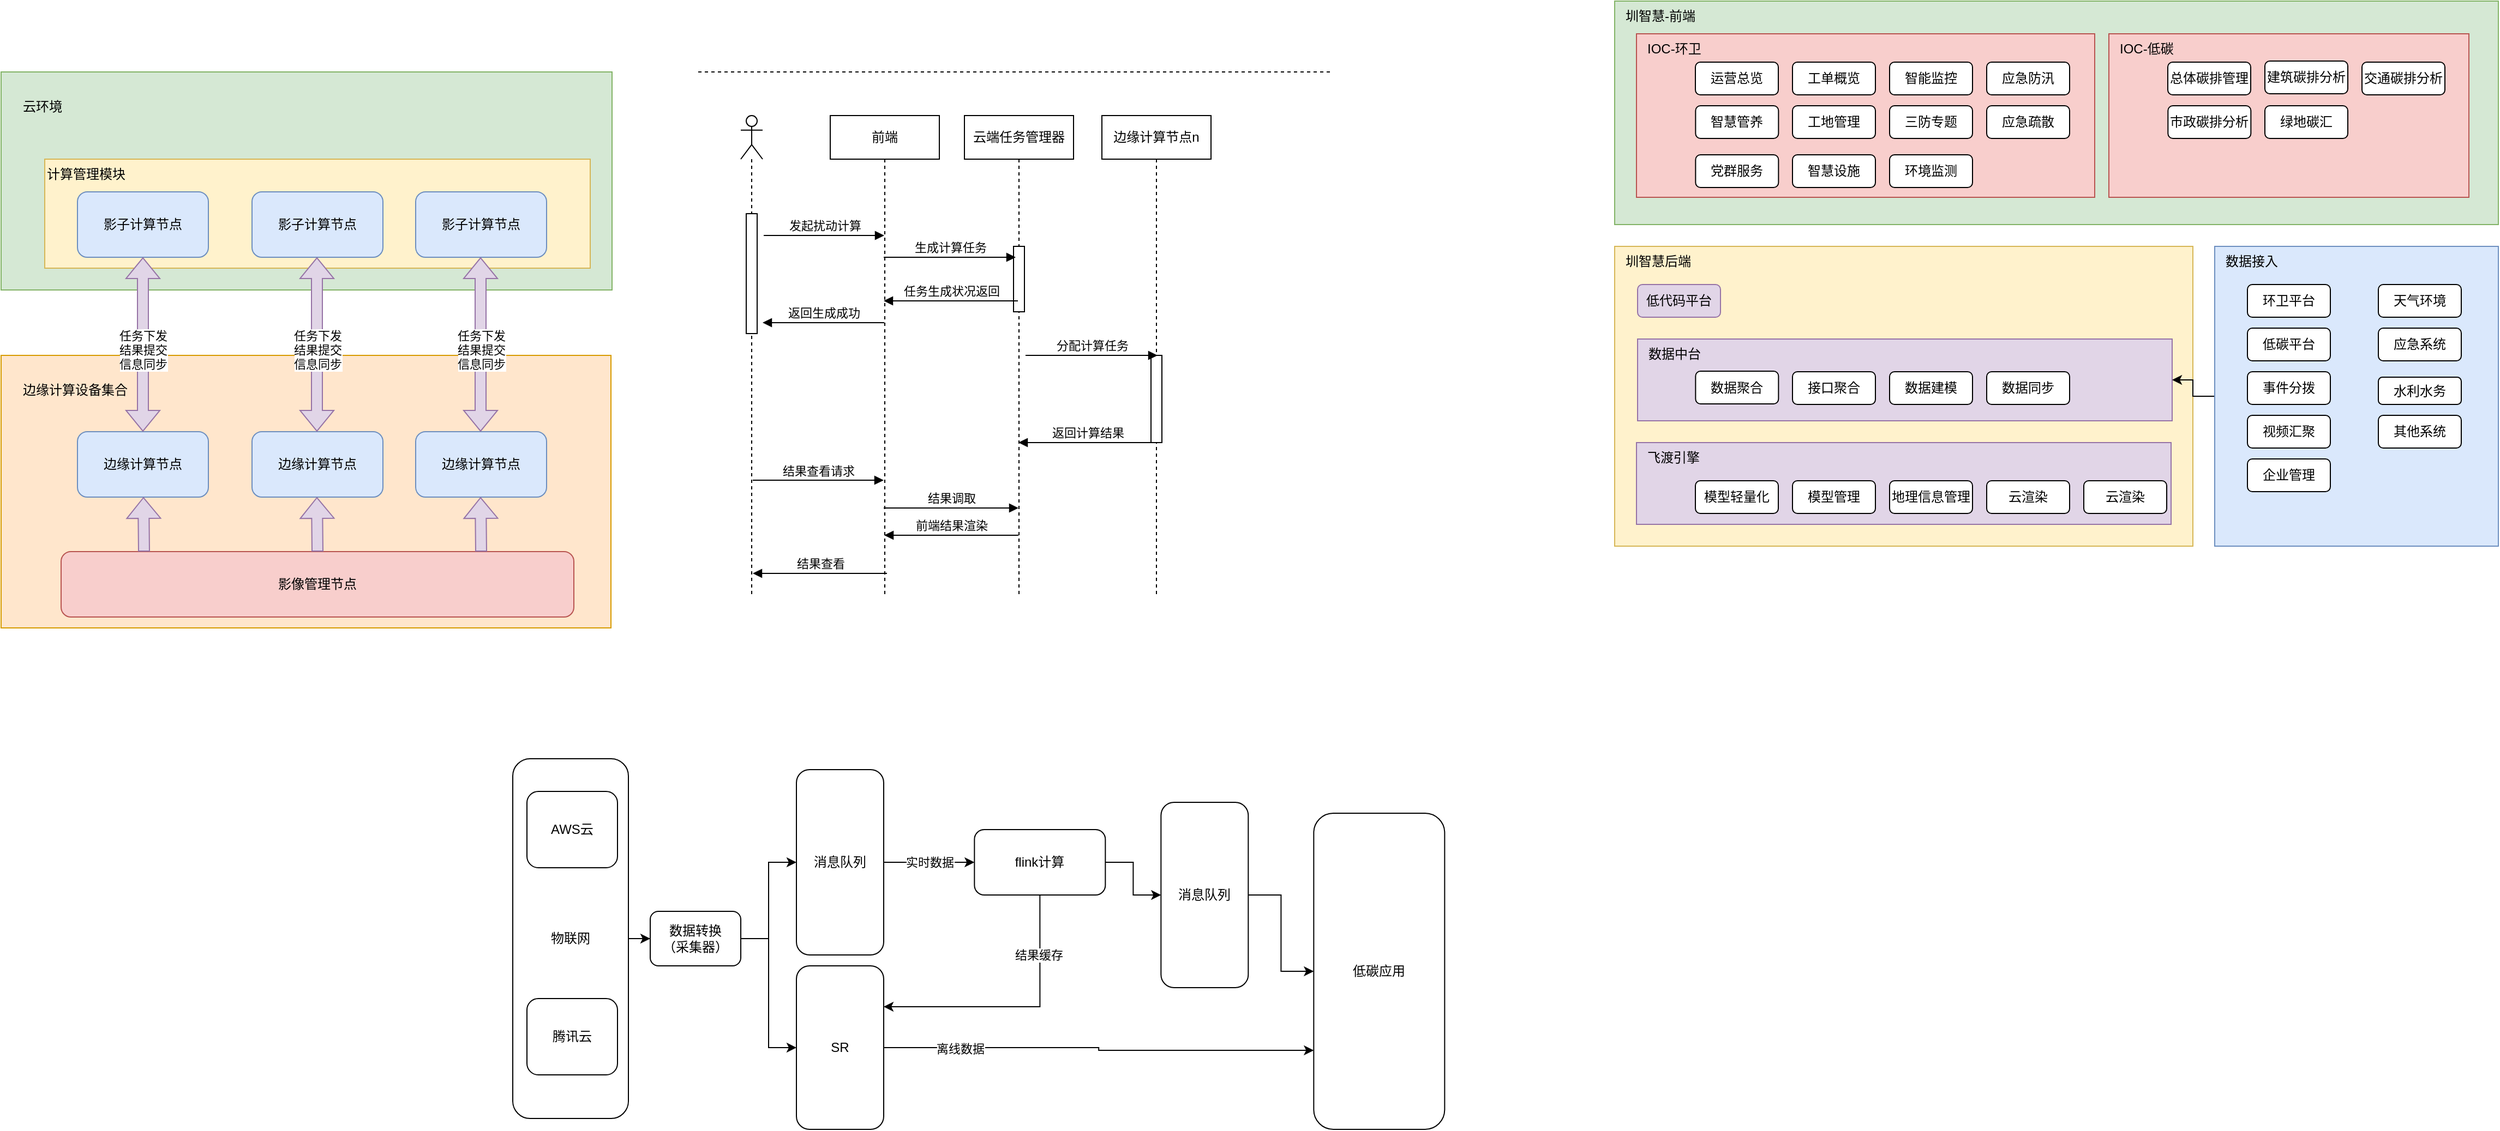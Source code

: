 <mxfile version="22.0.4" type="github">
  <diagram name="第 1 页" id="qO63Ez1emeR1Fj4lNttb">
    <mxGraphModel dx="1186" dy="729" grid="1" gridSize="10" guides="1" tooltips="1" connect="1" arrows="1" fold="1" page="1" pageScale="1" pageWidth="827" pageHeight="1169" math="1" shadow="0">
      <root>
        <mxCell id="0" />
        <mxCell id="1" parent="0" />
        <mxCell id="egavwRmLQPbvetfOZlf4-8" value="边缘计算设备集合" style="rounded=0;whiteSpace=wrap;html=1;verticalAlign=top;align=left;spacing=20;fillColor=#ffe6cc;strokeColor=#d79b00;" vertex="1" parent="1">
          <mxGeometry x="121" y="420" width="559" height="250" as="geometry" />
        </mxCell>
        <mxCell id="egavwRmLQPbvetfOZlf4-2" value="云环境" style="rounded=0;whiteSpace=wrap;html=1;horizontal=1;verticalAlign=top;align=left;spacing=20;fillColor=#d5e8d4;strokeColor=#82b366;" vertex="1" parent="1">
          <mxGeometry x="121" y="160" width="560" height="200" as="geometry" />
        </mxCell>
        <mxCell id="egavwRmLQPbvetfOZlf4-6" value="计算管理模块" style="rounded=0;whiteSpace=wrap;html=1;fillColor=#fff2cc;strokeColor=#d6b656;horizontal=1;verticalAlign=top;align=left;" vertex="1" parent="1">
          <mxGeometry x="161" y="240" width="500" height="100" as="geometry" />
        </mxCell>
        <mxCell id="egavwRmLQPbvetfOZlf4-3" value="影子计算节点" style="rounded=1;whiteSpace=wrap;html=1;fillColor=#dae8fc;strokeColor=#6c8ebf;" vertex="1" parent="1">
          <mxGeometry x="191" y="270" width="120" height="60" as="geometry" />
        </mxCell>
        <mxCell id="egavwRmLQPbvetfOZlf4-4" value="影子计算节点" style="rounded=1;whiteSpace=wrap;html=1;fillColor=#dae8fc;strokeColor=#6c8ebf;" vertex="1" parent="1">
          <mxGeometry x="351" y="270" width="120" height="60" as="geometry" />
        </mxCell>
        <mxCell id="egavwRmLQPbvetfOZlf4-5" value="影子计算节点" style="rounded=1;whiteSpace=wrap;html=1;fillColor=#dae8fc;strokeColor=#6c8ebf;" vertex="1" parent="1">
          <mxGeometry x="501" y="270" width="120" height="60" as="geometry" />
        </mxCell>
        <mxCell id="egavwRmLQPbvetfOZlf4-7" value="边缘计算节点" style="rounded=1;whiteSpace=wrap;html=1;fillColor=#dae8fc;strokeColor=#6c8ebf;" vertex="1" parent="1">
          <mxGeometry x="191" y="490" width="120" height="60" as="geometry" />
        </mxCell>
        <mxCell id="egavwRmLQPbvetfOZlf4-9" value="边缘计算节点" style="rounded=1;whiteSpace=wrap;html=1;fillColor=#dae8fc;strokeColor=#6c8ebf;" vertex="1" parent="1">
          <mxGeometry x="351" y="490" width="120" height="60" as="geometry" />
        </mxCell>
        <mxCell id="egavwRmLQPbvetfOZlf4-10" value="" style="shape=flexArrow;endArrow=classic;startArrow=classic;html=1;rounded=0;entryX=0.5;entryY=1;entryDx=0;entryDy=0;fillColor=#e1d5e7;strokeColor=#9673a6;" edge="1" parent="1" source="egavwRmLQPbvetfOZlf4-7" target="egavwRmLQPbvetfOZlf4-3">
          <mxGeometry width="100" height="100" relative="1" as="geometry">
            <mxPoint x="211" y="480" as="sourcePoint" />
            <mxPoint x="311" y="380" as="targetPoint" />
          </mxGeometry>
        </mxCell>
        <mxCell id="egavwRmLQPbvetfOZlf4-11" value="任务下发&lt;br&gt;结果提交&lt;br&gt;信息同步" style="edgeLabel;html=1;align=center;verticalAlign=middle;resizable=0;points=[];" vertex="1" connectable="0" parent="egavwRmLQPbvetfOZlf4-10">
          <mxGeometry x="-0.062" relative="1" as="geometry">
            <mxPoint as="offset" />
          </mxGeometry>
        </mxCell>
        <mxCell id="egavwRmLQPbvetfOZlf4-12" value="" style="shape=flexArrow;endArrow=classic;startArrow=classic;html=1;rounded=0;entryX=0.5;entryY=1;entryDx=0;entryDy=0;fillColor=#e1d5e7;strokeColor=#9673a6;" edge="1" parent="1">
          <mxGeometry width="100" height="100" relative="1" as="geometry">
            <mxPoint x="410.5" y="490" as="sourcePoint" />
            <mxPoint x="410.5" y="330" as="targetPoint" />
          </mxGeometry>
        </mxCell>
        <mxCell id="egavwRmLQPbvetfOZlf4-13" value="&lt;span style=&quot;color: rgb(0, 0, 0); font-family: Helvetica; font-size: 11px; font-style: normal; font-variant-ligatures: normal; font-variant-caps: normal; font-weight: 400; letter-spacing: normal; orphans: 2; text-align: center; text-indent: 0px; text-transform: none; widows: 2; word-spacing: 0px; -webkit-text-stroke-width: 0px; background-color: rgb(255, 255, 255); text-decoration-thickness: initial; text-decoration-style: initial; text-decoration-color: initial; float: none; display: inline !important;&quot;&gt;任务下发&lt;/span&gt;&lt;br style=&quot;border-color: var(--border-color); color: rgb(0, 0, 0); font-family: Helvetica; font-size: 11px; font-style: normal; font-variant-ligatures: normal; font-variant-caps: normal; font-weight: 400; letter-spacing: normal; orphans: 2; text-align: center; text-indent: 0px; text-transform: none; widows: 2; word-spacing: 0px; -webkit-text-stroke-width: 0px; text-decoration-thickness: initial; text-decoration-style: initial; text-decoration-color: initial;&quot;&gt;&lt;span style=&quot;color: rgb(0, 0, 0); font-family: Helvetica; font-size: 11px; font-style: normal; font-variant-ligatures: normal; font-variant-caps: normal; font-weight: 400; letter-spacing: normal; orphans: 2; text-align: center; text-indent: 0px; text-transform: none; widows: 2; word-spacing: 0px; -webkit-text-stroke-width: 0px; background-color: rgb(255, 255, 255); text-decoration-thickness: initial; text-decoration-style: initial; text-decoration-color: initial; float: none; display: inline !important;&quot;&gt;结果提交&lt;/span&gt;&lt;br style=&quot;border-color: var(--border-color); color: rgb(0, 0, 0); font-family: Helvetica; font-size: 11px; font-style: normal; font-variant-ligatures: normal; font-variant-caps: normal; font-weight: 400; letter-spacing: normal; orphans: 2; text-align: center; text-indent: 0px; text-transform: none; widows: 2; word-spacing: 0px; -webkit-text-stroke-width: 0px; text-decoration-thickness: initial; text-decoration-style: initial; text-decoration-color: initial;&quot;&gt;&lt;span style=&quot;color: rgb(0, 0, 0); font-family: Helvetica; font-size: 11px; font-style: normal; font-variant-ligatures: normal; font-variant-caps: normal; font-weight: 400; letter-spacing: normal; orphans: 2; text-align: center; text-indent: 0px; text-transform: none; widows: 2; word-spacing: 0px; -webkit-text-stroke-width: 0px; background-color: rgb(255, 255, 255); text-decoration-thickness: initial; text-decoration-style: initial; text-decoration-color: initial; float: none; display: inline !important;&quot;&gt;信息同步&lt;/span&gt;" style="edgeLabel;html=1;align=center;verticalAlign=middle;resizable=0;points=[];" vertex="1" connectable="0" parent="egavwRmLQPbvetfOZlf4-12">
          <mxGeometry x="-0.062" relative="1" as="geometry">
            <mxPoint as="offset" />
          </mxGeometry>
        </mxCell>
        <mxCell id="egavwRmLQPbvetfOZlf4-15" value="边缘计算节点" style="rounded=1;whiteSpace=wrap;html=1;fillColor=#dae8fc;strokeColor=#6c8ebf;" vertex="1" parent="1">
          <mxGeometry x="501" y="490" width="120" height="60" as="geometry" />
        </mxCell>
        <mxCell id="egavwRmLQPbvetfOZlf4-16" value="" style="shape=flexArrow;endArrow=classic;startArrow=classic;html=1;rounded=0;entryX=0.5;entryY=1;entryDx=0;entryDy=0;fillColor=#e1d5e7;strokeColor=#9673a6;" edge="1" parent="1">
          <mxGeometry width="100" height="100" relative="1" as="geometry">
            <mxPoint x="560.5" y="490" as="sourcePoint" />
            <mxPoint x="560.5" y="330" as="targetPoint" />
          </mxGeometry>
        </mxCell>
        <mxCell id="egavwRmLQPbvetfOZlf4-17" value="&lt;span style=&quot;color: rgb(0, 0, 0); font-family: Helvetica; font-size: 11px; font-style: normal; font-variant-ligatures: normal; font-variant-caps: normal; font-weight: 400; letter-spacing: normal; orphans: 2; text-align: center; text-indent: 0px; text-transform: none; widows: 2; word-spacing: 0px; -webkit-text-stroke-width: 0px; background-color: rgb(255, 255, 255); text-decoration-thickness: initial; text-decoration-style: initial; text-decoration-color: initial; float: none; display: inline !important;&quot;&gt;任务下发&lt;/span&gt;&lt;br style=&quot;border-color: var(--border-color); color: rgb(0, 0, 0); font-family: Helvetica; font-size: 11px; font-style: normal; font-variant-ligatures: normal; font-variant-caps: normal; font-weight: 400; letter-spacing: normal; orphans: 2; text-align: center; text-indent: 0px; text-transform: none; widows: 2; word-spacing: 0px; -webkit-text-stroke-width: 0px; text-decoration-thickness: initial; text-decoration-style: initial; text-decoration-color: initial;&quot;&gt;&lt;span style=&quot;color: rgb(0, 0, 0); font-family: Helvetica; font-size: 11px; font-style: normal; font-variant-ligatures: normal; font-variant-caps: normal; font-weight: 400; letter-spacing: normal; orphans: 2; text-align: center; text-indent: 0px; text-transform: none; widows: 2; word-spacing: 0px; -webkit-text-stroke-width: 0px; background-color: rgb(255, 255, 255); text-decoration-thickness: initial; text-decoration-style: initial; text-decoration-color: initial; float: none; display: inline !important;&quot;&gt;结果提交&lt;/span&gt;&lt;br style=&quot;border-color: var(--border-color); color: rgb(0, 0, 0); font-family: Helvetica; font-size: 11px; font-style: normal; font-variant-ligatures: normal; font-variant-caps: normal; font-weight: 400; letter-spacing: normal; orphans: 2; text-align: center; text-indent: 0px; text-transform: none; widows: 2; word-spacing: 0px; -webkit-text-stroke-width: 0px; text-decoration-thickness: initial; text-decoration-style: initial; text-decoration-color: initial;&quot;&gt;&lt;span style=&quot;color: rgb(0, 0, 0); font-family: Helvetica; font-size: 11px; font-style: normal; font-variant-ligatures: normal; font-variant-caps: normal; font-weight: 400; letter-spacing: normal; orphans: 2; text-align: center; text-indent: 0px; text-transform: none; widows: 2; word-spacing: 0px; -webkit-text-stroke-width: 0px; background-color: rgb(255, 255, 255); text-decoration-thickness: initial; text-decoration-style: initial; text-decoration-color: initial; float: none; display: inline !important;&quot;&gt;信息同步&lt;/span&gt;" style="edgeLabel;html=1;align=center;verticalAlign=middle;resizable=0;points=[];" vertex="1" connectable="0" parent="egavwRmLQPbvetfOZlf4-16">
          <mxGeometry x="-0.062" relative="1" as="geometry">
            <mxPoint as="offset" />
          </mxGeometry>
        </mxCell>
        <mxCell id="egavwRmLQPbvetfOZlf4-18" value="影像管理节点" style="rounded=1;whiteSpace=wrap;html=1;fillColor=#f8cecc;strokeColor=#b85450;" vertex="1" parent="1">
          <mxGeometry x="176" y="600" width="470" height="60" as="geometry" />
        </mxCell>
        <mxCell id="egavwRmLQPbvetfOZlf4-20" value="" style="shape=flexArrow;endArrow=classic;html=1;rounded=0;entryX=0.5;entryY=1;entryDx=0;entryDy=0;fillColor=#e1d5e7;strokeColor=#9673a6;" edge="1" parent="1">
          <mxGeometry width="50" height="50" relative="1" as="geometry">
            <mxPoint x="252" y="600" as="sourcePoint" />
            <mxPoint x="251.5" y="550" as="targetPoint" />
          </mxGeometry>
        </mxCell>
        <mxCell id="egavwRmLQPbvetfOZlf4-21" value="" style="shape=flexArrow;endArrow=classic;html=1;rounded=0;entryX=0.5;entryY=1;entryDx=0;entryDy=0;fillColor=#e1d5e7;strokeColor=#9673a6;" edge="1" parent="1">
          <mxGeometry width="50" height="50" relative="1" as="geometry">
            <mxPoint x="411" y="600" as="sourcePoint" />
            <mxPoint x="410.5" y="550" as="targetPoint" />
          </mxGeometry>
        </mxCell>
        <mxCell id="egavwRmLQPbvetfOZlf4-24" value="" style="shape=flexArrow;endArrow=classic;html=1;rounded=0;entryX=0.5;entryY=1;entryDx=0;entryDy=0;fillColor=#e1d5e7;strokeColor=#9673a6;" edge="1" parent="1">
          <mxGeometry width="50" height="50" relative="1" as="geometry">
            <mxPoint x="561" y="600" as="sourcePoint" />
            <mxPoint x="560.5" y="550" as="targetPoint" />
          </mxGeometry>
        </mxCell>
        <mxCell id="egavwRmLQPbvetfOZlf4-25" value="" style="endArrow=none;dashed=1;html=1;rounded=0;" edge="1" parent="1">
          <mxGeometry width="50" height="50" relative="1" as="geometry">
            <mxPoint x="760" y="160" as="sourcePoint" />
            <mxPoint x="1340" y="160" as="targetPoint" />
          </mxGeometry>
        </mxCell>
        <mxCell id="egavwRmLQPbvetfOZlf4-31" value="" style="shape=umlLifeline;perimeter=lifelinePerimeter;whiteSpace=wrap;html=1;container=1;dropTarget=0;collapsible=0;recursiveResize=0;outlineConnect=0;portConstraint=eastwest;newEdgeStyle={&quot;curved&quot;:0,&quot;rounded&quot;:0};participant=umlActor;size=40;" vertex="1" parent="1">
          <mxGeometry x="799" y="200" width="20" height="440" as="geometry" />
        </mxCell>
        <mxCell id="egavwRmLQPbvetfOZlf4-40" value="" style="html=1;points=[[0,0,0,0,5],[0,1,0,0,-5],[1,0,0,0,5],[1,1,0,0,-5]];perimeter=orthogonalPerimeter;outlineConnect=0;targetShapes=umlLifeline;portConstraint=eastwest;newEdgeStyle={&quot;curved&quot;:0,&quot;rounded&quot;:0};" vertex="1" parent="egavwRmLQPbvetfOZlf4-31">
          <mxGeometry x="5" y="90" width="10" height="110" as="geometry" />
        </mxCell>
        <mxCell id="egavwRmLQPbvetfOZlf4-32" value="云端任务管理器" style="shape=umlLifeline;perimeter=lifelinePerimeter;whiteSpace=wrap;html=1;container=1;dropTarget=0;collapsible=0;recursiveResize=0;outlineConnect=0;portConstraint=eastwest;newEdgeStyle={&quot;curved&quot;:0,&quot;rounded&quot;:0};" vertex="1" parent="1">
          <mxGeometry x="1004" y="200" width="100" height="440" as="geometry" />
        </mxCell>
        <mxCell id="egavwRmLQPbvetfOZlf4-45" value="" style="html=1;points=[[0,0,0,0,5],[0,1,0,0,-5],[1,0,0,0,5],[1,1,0,0,-5]];perimeter=orthogonalPerimeter;outlineConnect=0;targetShapes=umlLifeline;portConstraint=eastwest;newEdgeStyle={&quot;curved&quot;:0,&quot;rounded&quot;:0};" vertex="1" parent="egavwRmLQPbvetfOZlf4-32">
          <mxGeometry x="45" y="120" width="10" height="60" as="geometry" />
        </mxCell>
        <mxCell id="egavwRmLQPbvetfOZlf4-33" value="边缘计算节点n" style="shape=umlLifeline;perimeter=lifelinePerimeter;whiteSpace=wrap;html=1;container=1;dropTarget=0;collapsible=0;recursiveResize=0;outlineConnect=0;portConstraint=eastwest;newEdgeStyle={&quot;curved&quot;:0,&quot;rounded&quot;:0};" vertex="1" parent="1">
          <mxGeometry x="1130" y="200" width="100" height="440" as="geometry" />
        </mxCell>
        <mxCell id="egavwRmLQPbvetfOZlf4-47" value="" style="html=1;points=[[0,0,0,0,5],[0,1,0,0,-5],[1,0,0,0,5],[1,1,0,0,-5]];perimeter=orthogonalPerimeter;outlineConnect=0;targetShapes=umlLifeline;portConstraint=eastwest;newEdgeStyle={&quot;curved&quot;:0,&quot;rounded&quot;:0};" vertex="1" parent="egavwRmLQPbvetfOZlf4-33">
          <mxGeometry x="45" y="220" width="10" height="80" as="geometry" />
        </mxCell>
        <mxCell id="egavwRmLQPbvetfOZlf4-34" value="前端" style="shape=umlLifeline;perimeter=lifelinePerimeter;whiteSpace=wrap;html=1;container=1;dropTarget=0;collapsible=0;recursiveResize=0;outlineConnect=0;portConstraint=eastwest;newEdgeStyle={&quot;curved&quot;:0,&quot;rounded&quot;:0};" vertex="1" parent="1">
          <mxGeometry x="881" y="200" width="100" height="440" as="geometry" />
        </mxCell>
        <mxCell id="egavwRmLQPbvetfOZlf4-41" value="发起扰动计算" style="html=1;verticalAlign=bottom;endArrow=block;curved=0;rounded=0;" edge="1" parent="1" target="egavwRmLQPbvetfOZlf4-34">
          <mxGeometry width="80" relative="1" as="geometry">
            <mxPoint x="820" y="310" as="sourcePoint" />
            <mxPoint x="890" y="310" as="targetPoint" />
          </mxGeometry>
        </mxCell>
        <mxCell id="egavwRmLQPbvetfOZlf4-42" value="生成计算任务" style="html=1;verticalAlign=bottom;endArrow=block;curved=0;rounded=0;" edge="1" parent="1">
          <mxGeometry width="80" relative="1" as="geometry">
            <mxPoint x="930" y="330" as="sourcePoint" />
            <mxPoint x="1051" y="330" as="targetPoint" />
          </mxGeometry>
        </mxCell>
        <mxCell id="egavwRmLQPbvetfOZlf4-43" value="分配计算任务" style="html=1;verticalAlign=bottom;endArrow=block;curved=0;rounded=0;" edge="1" parent="1">
          <mxGeometry width="80" relative="1" as="geometry">
            <mxPoint x="1060" y="420" as="sourcePoint" />
            <mxPoint x="1181" y="420" as="targetPoint" />
          </mxGeometry>
        </mxCell>
        <mxCell id="egavwRmLQPbvetfOZlf4-44" value="返回生成成功" style="html=1;verticalAlign=bottom;endArrow=block;curved=0;rounded=0;" edge="1" parent="1">
          <mxGeometry width="80" relative="1" as="geometry">
            <mxPoint x="930.5" y="390" as="sourcePoint" />
            <mxPoint x="819" y="390" as="targetPoint" />
          </mxGeometry>
        </mxCell>
        <mxCell id="egavwRmLQPbvetfOZlf4-46" value="返回计算结果" style="html=1;verticalAlign=bottom;endArrow=block;curved=0;rounded=0;" edge="1" parent="1">
          <mxGeometry width="80" relative="1" as="geometry">
            <mxPoint x="1179.5" y="500" as="sourcePoint" />
            <mxPoint x="1053.5" y="500" as="targetPoint" />
          </mxGeometry>
        </mxCell>
        <mxCell id="egavwRmLQPbvetfOZlf4-48" value="前端结果渲染" style="html=1;verticalAlign=bottom;endArrow=block;curved=0;rounded=0;" edge="1" parent="1">
          <mxGeometry width="80" relative="1" as="geometry">
            <mxPoint x="1053.5" y="585" as="sourcePoint" />
            <mxPoint x="930.5" y="585" as="targetPoint" />
          </mxGeometry>
        </mxCell>
        <mxCell id="egavwRmLQPbvetfOZlf4-49" value="结果查看请求" style="html=1;verticalAlign=bottom;endArrow=block;curved=0;rounded=0;exitX=0.55;exitY=0.775;exitDx=0;exitDy=0;exitPerimeter=0;" edge="1" parent="1">
          <mxGeometry width="80" relative="1" as="geometry">
            <mxPoint x="810" y="534.5" as="sourcePoint" />
            <mxPoint x="930" y="534.5" as="targetPoint" />
          </mxGeometry>
        </mxCell>
        <mxCell id="egavwRmLQPbvetfOZlf4-50" value="结果调取" style="html=1;verticalAlign=bottom;endArrow=block;curved=0;rounded=0;" edge="1" parent="1" target="egavwRmLQPbvetfOZlf4-32">
          <mxGeometry width="80" relative="1" as="geometry">
            <mxPoint x="930" y="560" as="sourcePoint" />
            <mxPoint x="1050" y="560" as="targetPoint" />
          </mxGeometry>
        </mxCell>
        <mxCell id="egavwRmLQPbvetfOZlf4-51" value="结果查看" style="html=1;verticalAlign=bottom;endArrow=block;curved=0;rounded=0;" edge="1" parent="1">
          <mxGeometry width="80" relative="1" as="geometry">
            <mxPoint x="933" y="620" as="sourcePoint" />
            <mxPoint x="810" y="620" as="targetPoint" />
          </mxGeometry>
        </mxCell>
        <mxCell id="egavwRmLQPbvetfOZlf4-52" value="任务生成状况返回" style="html=1;verticalAlign=bottom;endArrow=block;curved=0;rounded=0;" edge="1" parent="1">
          <mxGeometry width="80" relative="1" as="geometry">
            <mxPoint x="1053" y="370" as="sourcePoint" />
            <mxPoint x="930" y="370" as="targetPoint" />
          </mxGeometry>
        </mxCell>
        <mxCell id="egavwRmLQPbvetfOZlf4-65" style="edgeStyle=orthogonalEdgeStyle;rounded=0;orthogonalLoop=1;jettySize=auto;html=1;" edge="1" parent="1" source="egavwRmLQPbvetfOZlf4-75" target="egavwRmLQPbvetfOZlf4-55">
          <mxGeometry relative="1" as="geometry" />
        </mxCell>
        <mxCell id="egavwRmLQPbvetfOZlf4-63" value="实时数据" style="edgeStyle=orthogonalEdgeStyle;rounded=0;orthogonalLoop=1;jettySize=auto;html=1;" edge="1" parent="1" source="egavwRmLQPbvetfOZlf4-54" target="egavwRmLQPbvetfOZlf4-59">
          <mxGeometry relative="1" as="geometry" />
        </mxCell>
        <mxCell id="egavwRmLQPbvetfOZlf4-54" value="消息队列" style="rounded=1;whiteSpace=wrap;html=1;" vertex="1" parent="1">
          <mxGeometry x="850" y="800" width="80" height="170" as="geometry" />
        </mxCell>
        <mxCell id="egavwRmLQPbvetfOZlf4-61" style="edgeStyle=orthogonalEdgeStyle;rounded=0;orthogonalLoop=1;jettySize=auto;html=1;entryX=0;entryY=0.75;entryDx=0;entryDy=0;" edge="1" parent="1" source="egavwRmLQPbvetfOZlf4-55" target="egavwRmLQPbvetfOZlf4-58">
          <mxGeometry relative="1" as="geometry" />
        </mxCell>
        <mxCell id="egavwRmLQPbvetfOZlf4-66" value="离线数据" style="edgeLabel;html=1;align=center;verticalAlign=middle;resizable=0;points=[];" vertex="1" connectable="0" parent="egavwRmLQPbvetfOZlf4-61">
          <mxGeometry x="-0.649" y="-1" relative="1" as="geometry">
            <mxPoint as="offset" />
          </mxGeometry>
        </mxCell>
        <mxCell id="egavwRmLQPbvetfOZlf4-55" value="SR" style="rounded=1;whiteSpace=wrap;html=1;" vertex="1" parent="1">
          <mxGeometry x="850" y="980" width="80" height="150" as="geometry" />
        </mxCell>
        <mxCell id="egavwRmLQPbvetfOZlf4-58" value="低碳应用" style="rounded=1;whiteSpace=wrap;html=1;" vertex="1" parent="1">
          <mxGeometry x="1324.17" y="840" width="120" height="290" as="geometry" />
        </mxCell>
        <mxCell id="egavwRmLQPbvetfOZlf4-60" style="edgeStyle=orthogonalEdgeStyle;rounded=0;orthogonalLoop=1;jettySize=auto;html=1;entryX=1;entryY=0.25;entryDx=0;entryDy=0;exitX=0.5;exitY=1;exitDx=0;exitDy=0;" edge="1" parent="1" source="egavwRmLQPbvetfOZlf4-59" target="egavwRmLQPbvetfOZlf4-55">
          <mxGeometry relative="1" as="geometry" />
        </mxCell>
        <mxCell id="egavwRmLQPbvetfOZlf4-67" value="结果缓存" style="edgeLabel;html=1;align=center;verticalAlign=middle;resizable=0;points=[];" vertex="1" connectable="0" parent="egavwRmLQPbvetfOZlf4-60">
          <mxGeometry x="-0.552" y="-1" relative="1" as="geometry">
            <mxPoint as="offset" />
          </mxGeometry>
        </mxCell>
        <mxCell id="egavwRmLQPbvetfOZlf4-62" style="edgeStyle=orthogonalEdgeStyle;rounded=0;orthogonalLoop=1;jettySize=auto;html=1;entryX=0;entryY=0.5;entryDx=0;entryDy=0;" edge="1" parent="1" source="egavwRmLQPbvetfOZlf4-69" target="egavwRmLQPbvetfOZlf4-58">
          <mxGeometry relative="1" as="geometry" />
        </mxCell>
        <mxCell id="egavwRmLQPbvetfOZlf4-59" value="flink计算" style="rounded=1;whiteSpace=wrap;html=1;" vertex="1" parent="1">
          <mxGeometry x="1013.17" y="855" width="120" height="60" as="geometry" />
        </mxCell>
        <mxCell id="egavwRmLQPbvetfOZlf4-70" value="" style="edgeStyle=orthogonalEdgeStyle;rounded=0;orthogonalLoop=1;jettySize=auto;html=1;entryX=0;entryY=0.5;entryDx=0;entryDy=0;" edge="1" parent="1" source="egavwRmLQPbvetfOZlf4-59" target="egavwRmLQPbvetfOZlf4-69">
          <mxGeometry relative="1" as="geometry">
            <mxPoint x="1133.17" y="885" as="sourcePoint" />
            <mxPoint x="1324.17" y="985" as="targetPoint" />
          </mxGeometry>
        </mxCell>
        <mxCell id="egavwRmLQPbvetfOZlf4-69" value="消息队列" style="rounded=1;whiteSpace=wrap;html=1;" vertex="1" parent="1">
          <mxGeometry x="1184.17" y="830" width="80" height="170" as="geometry" />
        </mxCell>
        <mxCell id="egavwRmLQPbvetfOZlf4-74" value="" style="group" vertex="1" connectable="0" parent="1">
          <mxGeometry x="590" y="790" width="106" height="330" as="geometry" />
        </mxCell>
        <mxCell id="egavwRmLQPbvetfOZlf4-53" value="物联网" style="rounded=1;whiteSpace=wrap;html=1;" vertex="1" parent="egavwRmLQPbvetfOZlf4-74">
          <mxGeometry width="106" height="330" as="geometry" />
        </mxCell>
        <mxCell id="egavwRmLQPbvetfOZlf4-72" value="AWS云" style="rounded=1;whiteSpace=wrap;html=1;" vertex="1" parent="egavwRmLQPbvetfOZlf4-74">
          <mxGeometry x="13" y="30" width="83" height="70" as="geometry" />
        </mxCell>
        <mxCell id="egavwRmLQPbvetfOZlf4-73" value="腾讯云" style="rounded=1;whiteSpace=wrap;html=1;" vertex="1" parent="egavwRmLQPbvetfOZlf4-74">
          <mxGeometry x="13" y="220" width="83" height="70" as="geometry" />
        </mxCell>
        <mxCell id="egavwRmLQPbvetfOZlf4-76" value="" style="edgeStyle=orthogonalEdgeStyle;rounded=0;orthogonalLoop=1;jettySize=auto;html=1;" edge="1" parent="1" source="egavwRmLQPbvetfOZlf4-53" target="egavwRmLQPbvetfOZlf4-75">
          <mxGeometry relative="1" as="geometry">
            <mxPoint x="696" y="955" as="sourcePoint" />
            <mxPoint x="850" y="1055" as="targetPoint" />
          </mxGeometry>
        </mxCell>
        <mxCell id="egavwRmLQPbvetfOZlf4-77" style="edgeStyle=orthogonalEdgeStyle;rounded=0;orthogonalLoop=1;jettySize=auto;html=1;" edge="1" parent="1" source="egavwRmLQPbvetfOZlf4-75" target="egavwRmLQPbvetfOZlf4-54">
          <mxGeometry relative="1" as="geometry" />
        </mxCell>
        <mxCell id="egavwRmLQPbvetfOZlf4-75" value="数据转换&lt;br&gt;（采集器）" style="rounded=1;whiteSpace=wrap;html=1;" vertex="1" parent="1">
          <mxGeometry x="716" y="930" width="83" height="50" as="geometry" />
        </mxCell>
        <mxCell id="egavwRmLQPbvetfOZlf4-78" value="圳智慧-前端" style="rounded=0;whiteSpace=wrap;html=1;verticalAlign=top;align=left;spacingLeft=8;fillColor=#d5e8d4;strokeColor=#82b366;" vertex="1" parent="1">
          <mxGeometry x="1600" y="95" width="810" height="205" as="geometry" />
        </mxCell>
        <mxCell id="egavwRmLQPbvetfOZlf4-81" value="圳智慧后端" style="rounded=0;whiteSpace=wrap;html=1;verticalAlign=top;align=left;spacingLeft=8;fillColor=#fff2cc;strokeColor=#d6b656;" vertex="1" parent="1">
          <mxGeometry x="1600" y="320" width="530" height="275" as="geometry" />
        </mxCell>
        <mxCell id="egavwRmLQPbvetfOZlf4-93" value="低代码平台" style="rounded=1;whiteSpace=wrap;html=1;fillColor=#e1d5e7;strokeColor=#9673a6;" vertex="1" parent="1">
          <mxGeometry x="1621" y="355" width="76" height="30" as="geometry" />
        </mxCell>
        <mxCell id="egavwRmLQPbvetfOZlf4-96" value="IOC-环卫" style="rounded=0;whiteSpace=wrap;html=1;verticalAlign=top;align=left;spacingLeft=8;fillColor=#f8cecc;strokeColor=#b85450;" vertex="1" parent="1">
          <mxGeometry x="1620" y="125" width="420" height="150" as="geometry" />
        </mxCell>
        <mxCell id="egavwRmLQPbvetfOZlf4-82" value="运营总览" style="rounded=1;whiteSpace=wrap;html=1;" vertex="1" parent="1">
          <mxGeometry x="1674" y="151" width="76" height="30" as="geometry" />
        </mxCell>
        <mxCell id="egavwRmLQPbvetfOZlf4-83" value="工单概览" style="rounded=1;whiteSpace=wrap;html=1;" vertex="1" parent="1">
          <mxGeometry x="1763" y="151" width="76" height="30" as="geometry" />
        </mxCell>
        <mxCell id="egavwRmLQPbvetfOZlf4-84" value="智能监控" style="rounded=1;whiteSpace=wrap;html=1;" vertex="1" parent="1">
          <mxGeometry x="1852" y="151" width="76" height="30" as="geometry" />
        </mxCell>
        <mxCell id="egavwRmLQPbvetfOZlf4-85" value="智慧管养" style="rounded=1;whiteSpace=wrap;html=1;" vertex="1" parent="1">
          <mxGeometry x="1674.17" y="191" width="76" height="30" as="geometry" />
        </mxCell>
        <mxCell id="egavwRmLQPbvetfOZlf4-86" value="工地管理" style="rounded=1;whiteSpace=wrap;html=1;" vertex="1" parent="1">
          <mxGeometry x="1763" y="191" width="76" height="30" as="geometry" />
        </mxCell>
        <mxCell id="egavwRmLQPbvetfOZlf4-87" value="三防专题" style="rounded=1;whiteSpace=wrap;html=1;" vertex="1" parent="1">
          <mxGeometry x="1852" y="191" width="76" height="30" as="geometry" />
        </mxCell>
        <mxCell id="egavwRmLQPbvetfOZlf4-88" value="应急疏散" style="rounded=1;whiteSpace=wrap;html=1;" vertex="1" parent="1">
          <mxGeometry x="1941" y="191" width="76" height="30" as="geometry" />
        </mxCell>
        <mxCell id="egavwRmLQPbvetfOZlf4-89" value="应急防汛" style="rounded=1;whiteSpace=wrap;html=1;" vertex="1" parent="1">
          <mxGeometry x="1941" y="151" width="76" height="30" as="geometry" />
        </mxCell>
        <mxCell id="egavwRmLQPbvetfOZlf4-90" value="党群服务" style="rounded=1;whiteSpace=wrap;html=1;" vertex="1" parent="1">
          <mxGeometry x="1674.17" y="236" width="76" height="30" as="geometry" />
        </mxCell>
        <mxCell id="egavwRmLQPbvetfOZlf4-91" value="智慧设施" style="rounded=1;whiteSpace=wrap;html=1;" vertex="1" parent="1">
          <mxGeometry x="1763" y="236" width="76" height="30" as="geometry" />
        </mxCell>
        <mxCell id="egavwRmLQPbvetfOZlf4-92" value="环境监测" style="rounded=1;whiteSpace=wrap;html=1;" vertex="1" parent="1">
          <mxGeometry x="1852" y="236" width="76" height="30" as="geometry" />
        </mxCell>
        <mxCell id="egavwRmLQPbvetfOZlf4-97" value="IOC-低碳" style="rounded=0;whiteSpace=wrap;html=1;verticalAlign=top;align=left;spacingLeft=8;fillColor=#f8cecc;strokeColor=#b85450;" vertex="1" parent="1">
          <mxGeometry x="2053" y="125" width="330" height="150" as="geometry" />
        </mxCell>
        <mxCell id="egavwRmLQPbvetfOZlf4-98" value="总体碳排管理" style="rounded=1;whiteSpace=wrap;html=1;" vertex="1" parent="1">
          <mxGeometry x="2107" y="151" width="76" height="30" as="geometry" />
        </mxCell>
        <mxCell id="egavwRmLQPbvetfOZlf4-99" value="建筑碳排分析" style="rounded=1;whiteSpace=wrap;html=1;" vertex="1" parent="1">
          <mxGeometry x="2196" y="150" width="76" height="30" as="geometry" />
        </mxCell>
        <mxCell id="egavwRmLQPbvetfOZlf4-100" value="交通碳排分析" style="rounded=1;whiteSpace=wrap;html=1;" vertex="1" parent="1">
          <mxGeometry x="2285" y="151" width="76" height="30" as="geometry" />
        </mxCell>
        <mxCell id="egavwRmLQPbvetfOZlf4-101" value="市政碳排分析" style="rounded=1;whiteSpace=wrap;html=1;" vertex="1" parent="1">
          <mxGeometry x="2107.17" y="191" width="76" height="30" as="geometry" />
        </mxCell>
        <mxCell id="egavwRmLQPbvetfOZlf4-102" value="绿地碳汇" style="rounded=1;whiteSpace=wrap;html=1;" vertex="1" parent="1">
          <mxGeometry x="2196" y="191" width="76" height="30" as="geometry" />
        </mxCell>
        <mxCell id="egavwRmLQPbvetfOZlf4-109" value="数据中台" style="rounded=0;whiteSpace=wrap;html=1;verticalAlign=top;align=left;spacingLeft=8;fillColor=#e1d5e7;strokeColor=#9673a6;" vertex="1" parent="1">
          <mxGeometry x="1621" y="405" width="490" height="75" as="geometry" />
        </mxCell>
        <mxCell id="egavwRmLQPbvetfOZlf4-94" value="数据聚合" style="rounded=1;whiteSpace=wrap;html=1;" vertex="1" parent="1">
          <mxGeometry x="1674.17" y="434.5" width="76" height="30" as="geometry" />
        </mxCell>
        <mxCell id="egavwRmLQPbvetfOZlf4-95" value="接口聚合" style="rounded=1;whiteSpace=wrap;html=1;" vertex="1" parent="1">
          <mxGeometry x="1763" y="435" width="76" height="30" as="geometry" />
        </mxCell>
        <mxCell id="egavwRmLQPbvetfOZlf4-110" value="数据建模" style="rounded=1;whiteSpace=wrap;html=1;" vertex="1" parent="1">
          <mxGeometry x="1852" y="435" width="76" height="30" as="geometry" />
        </mxCell>
        <mxCell id="egavwRmLQPbvetfOZlf4-111" value="数据同步" style="rounded=1;whiteSpace=wrap;html=1;" vertex="1" parent="1">
          <mxGeometry x="1941" y="435" width="76" height="30" as="geometry" />
        </mxCell>
        <mxCell id="egavwRmLQPbvetfOZlf4-113" value="飞渡引擎" style="rounded=0;whiteSpace=wrap;html=1;verticalAlign=top;align=left;spacingLeft=8;fillColor=#e1d5e7;strokeColor=#9673a6;" vertex="1" parent="1">
          <mxGeometry x="1620" y="500" width="490" height="75" as="geometry" />
        </mxCell>
        <mxCell id="egavwRmLQPbvetfOZlf4-114" value="模型轻量化" style="rounded=1;whiteSpace=wrap;html=1;" vertex="1" parent="1">
          <mxGeometry x="1674" y="535" width="76" height="30" as="geometry" />
        </mxCell>
        <mxCell id="egavwRmLQPbvetfOZlf4-115" value="模型管理" style="rounded=1;whiteSpace=wrap;html=1;" vertex="1" parent="1">
          <mxGeometry x="1763" y="535" width="76" height="30" as="geometry" />
        </mxCell>
        <mxCell id="egavwRmLQPbvetfOZlf4-116" value="地理信息管理" style="rounded=1;whiteSpace=wrap;html=1;" vertex="1" parent="1">
          <mxGeometry x="1852" y="535" width="76" height="30" as="geometry" />
        </mxCell>
        <mxCell id="egavwRmLQPbvetfOZlf4-117" value="云渲染" style="rounded=1;whiteSpace=wrap;html=1;" vertex="1" parent="1">
          <mxGeometry x="1941" y="535" width="76" height="30" as="geometry" />
        </mxCell>
        <mxCell id="egavwRmLQPbvetfOZlf4-118" value="云渲染" style="rounded=1;whiteSpace=wrap;html=1;" vertex="1" parent="1">
          <mxGeometry x="2030" y="535" width="76" height="30" as="geometry" />
        </mxCell>
        <mxCell id="egavwRmLQPbvetfOZlf4-124" style="edgeStyle=orthogonalEdgeStyle;rounded=0;orthogonalLoop=1;jettySize=auto;html=1;entryX=1;entryY=0.5;entryDx=0;entryDy=0;" edge="1" parent="1" source="egavwRmLQPbvetfOZlf4-119" target="egavwRmLQPbvetfOZlf4-109">
          <mxGeometry relative="1" as="geometry" />
        </mxCell>
        <mxCell id="egavwRmLQPbvetfOZlf4-119" value="数据接入" style="rounded=0;whiteSpace=wrap;html=1;verticalAlign=top;align=left;spacingLeft=8;fillColor=#dae8fc;strokeColor=#6c8ebf;" vertex="1" parent="1">
          <mxGeometry x="2150" y="320" width="260" height="275" as="geometry" />
        </mxCell>
        <mxCell id="egavwRmLQPbvetfOZlf4-120" value="环卫平台" style="rounded=1;whiteSpace=wrap;html=1;" vertex="1" parent="1">
          <mxGeometry x="2180" y="355" width="76" height="30" as="geometry" />
        </mxCell>
        <mxCell id="egavwRmLQPbvetfOZlf4-121" value="低碳平台" style="rounded=1;whiteSpace=wrap;html=1;" vertex="1" parent="1">
          <mxGeometry x="2180" y="395" width="76" height="30" as="geometry" />
        </mxCell>
        <mxCell id="egavwRmLQPbvetfOZlf4-122" value="事件分拨" style="rounded=1;whiteSpace=wrap;html=1;" vertex="1" parent="1">
          <mxGeometry x="2180" y="435" width="76" height="30" as="geometry" />
        </mxCell>
        <mxCell id="egavwRmLQPbvetfOZlf4-123" value="视频汇聚" style="rounded=1;whiteSpace=wrap;html=1;" vertex="1" parent="1">
          <mxGeometry x="2180" y="475" width="76" height="30" as="geometry" />
        </mxCell>
        <mxCell id="egavwRmLQPbvetfOZlf4-125" value="企业管理" style="rounded=1;whiteSpace=wrap;html=1;" vertex="1" parent="1">
          <mxGeometry x="2180" y="515" width="76" height="30" as="geometry" />
        </mxCell>
        <mxCell id="egavwRmLQPbvetfOZlf4-126" value="天气环境" style="rounded=1;whiteSpace=wrap;html=1;" vertex="1" parent="1">
          <mxGeometry x="2300" y="355" width="76" height="30" as="geometry" />
        </mxCell>
        <mxCell id="egavwRmLQPbvetfOZlf4-127" value="应急系统" style="rounded=1;whiteSpace=wrap;html=1;" vertex="1" parent="1">
          <mxGeometry x="2300" y="395" width="76" height="30" as="geometry" />
        </mxCell>
        <mxCell id="egavwRmLQPbvetfOZlf4-128" value="水利水务" style="rounded=1;whiteSpace=wrap;html=1;" vertex="1" parent="1">
          <mxGeometry x="2300" y="440" width="76" height="25" as="geometry" />
        </mxCell>
        <mxCell id="egavwRmLQPbvetfOZlf4-129" value="其他系统" style="rounded=1;whiteSpace=wrap;html=1;" vertex="1" parent="1">
          <mxGeometry x="2300" y="475" width="76" height="30" as="geometry" />
        </mxCell>
      </root>
    </mxGraphModel>
  </diagram>
</mxfile>
